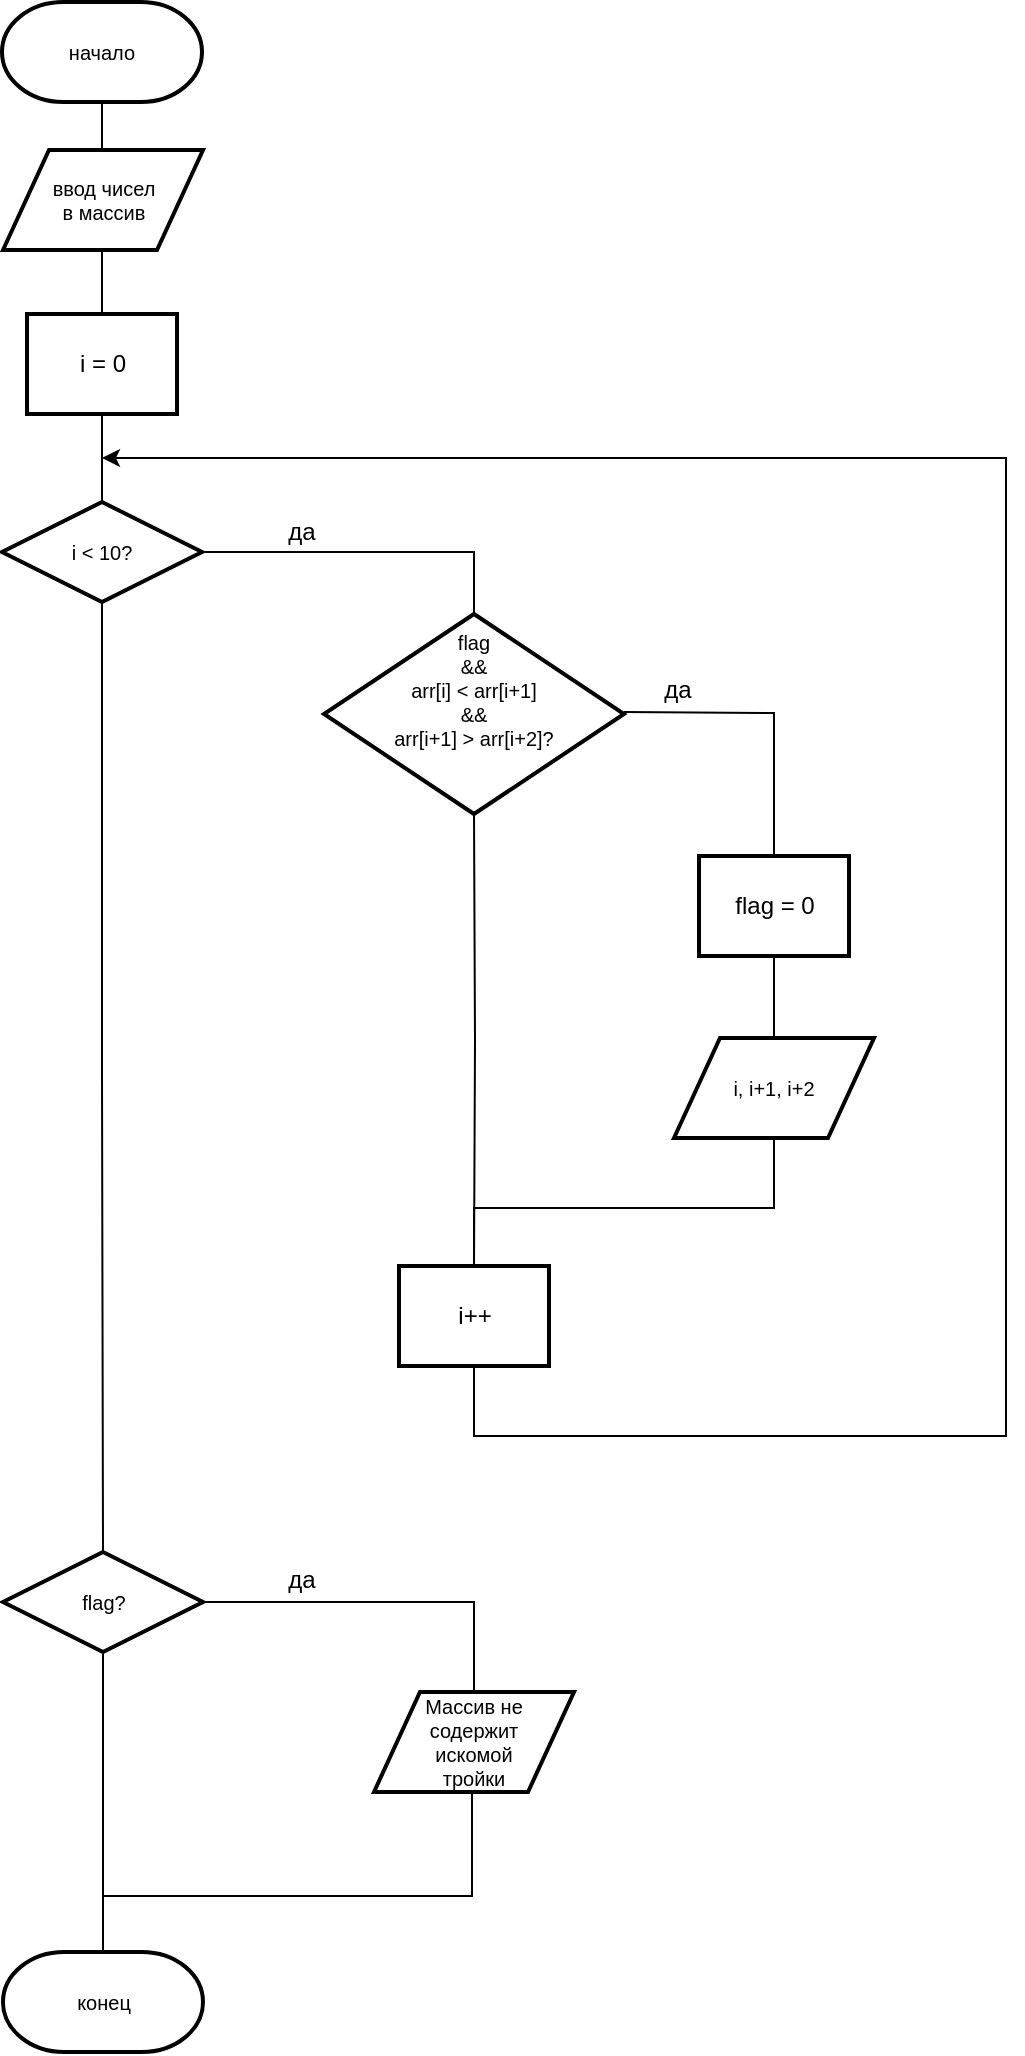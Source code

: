<mxfile version="21.6.8" type="device">
  <diagram name="Общий вид" id="lazlIpi1OaGIUPXyTEgX">
    <mxGraphModel dx="2072" dy="1308" grid="0" gridSize="10" guides="1" tooltips="1" connect="1" arrows="1" fold="1" page="1" pageScale="1" pageWidth="827" pageHeight="1169" background="#FFFFFF" math="0" shadow="0">
      <root>
        <mxCell id="0" />
        <mxCell id="1" parent="0" />
        <mxCell id="PZFTDuiyeYIabkIR8-jf-6" value="" style="edgeStyle=orthogonalEdgeStyle;rounded=0;orthogonalLoop=1;jettySize=auto;html=1;endArrow=none;endFill=0;" parent="1" source="roChRWgFRV01EOa0Ng0v-1" target="roChRWgFRV01EOa0Ng0v-4" edge="1">
          <mxGeometry relative="1" as="geometry" />
        </mxCell>
        <mxCell id="roChRWgFRV01EOa0Ng0v-1" value="начало" style="strokeWidth=2;html=1;shape=mxgraph.flowchart.terminator;whiteSpace=wrap;fontSize=10;" parent="1" vertex="1">
          <mxGeometry x="244" y="27" width="100" height="50" as="geometry" />
        </mxCell>
        <mxCell id="roChRWgFRV01EOa0Ng0v-2" value="конец" style="strokeWidth=2;html=1;shape=mxgraph.flowchart.terminator;whiteSpace=wrap;fontSize=10;" parent="1" vertex="1">
          <mxGeometry x="244.5" y="1002" width="100" height="50" as="geometry" />
        </mxCell>
        <mxCell id="roChRWgFRV01EOa0Ng0v-3" value="ввод чисел&lt;br&gt;в массив" style="shape=parallelogram;html=1;strokeWidth=2;perimeter=parallelogramPerimeter;whiteSpace=wrap;rounded=0;arcSize=12;size=0.23;fontSize=10;" parent="1" vertex="1">
          <mxGeometry x="244.5" y="101" width="100" height="50" as="geometry" />
        </mxCell>
        <mxCell id="PZFTDuiyeYIabkIR8-jf-7" value="" style="edgeStyle=orthogonalEdgeStyle;rounded=0;orthogonalLoop=1;jettySize=auto;html=1;endArrow=none;endFill=0;" parent="1" source="roChRWgFRV01EOa0Ng0v-4" target="roChRWgFRV01EOa0Ng0v-5" edge="1">
          <mxGeometry relative="1" as="geometry" />
        </mxCell>
        <mxCell id="roChRWgFRV01EOa0Ng0v-4" value="i = 0" style="rounded=0;whiteSpace=wrap;html=1;absoluteArcSize=1;arcSize=14;strokeWidth=2;" parent="1" vertex="1">
          <mxGeometry x="256.5" y="183" width="75" height="50" as="geometry" />
        </mxCell>
        <mxCell id="PZFTDuiyeYIabkIR8-jf-8" style="edgeStyle=orthogonalEdgeStyle;rounded=0;orthogonalLoop=1;jettySize=auto;html=1;entryX=0.5;entryY=0;entryDx=0;entryDy=0;entryPerimeter=0;endArrow=none;endFill=0;" parent="1" source="roChRWgFRV01EOa0Ng0v-5" target="roChRWgFRV01EOa0Ng0v-10" edge="1">
          <mxGeometry relative="1" as="geometry" />
        </mxCell>
        <mxCell id="PZFTDuiyeYIabkIR8-jf-9" style="edgeStyle=orthogonalEdgeStyle;rounded=0;orthogonalLoop=1;jettySize=auto;html=1;endArrow=none;endFill=0;entryX=0.5;entryY=0;entryDx=0;entryDy=0;entryPerimeter=0;" parent="1" source="roChRWgFRV01EOa0Ng0v-5" target="PZFTDuiyeYIabkIR8-jf-20" edge="1">
          <mxGeometry relative="1" as="geometry">
            <mxPoint x="294" y="820" as="targetPoint" />
          </mxGeometry>
        </mxCell>
        <mxCell id="roChRWgFRV01EOa0Ng0v-5" value="i &amp;lt; 10?" style="strokeWidth=2;html=1;shape=mxgraph.flowchart.decision;whiteSpace=wrap;fontSize=10;" parent="1" vertex="1">
          <mxGeometry x="244" y="277" width="100" height="50" as="geometry" />
        </mxCell>
        <mxCell id="PZFTDuiyeYIabkIR8-jf-17" style="edgeStyle=orthogonalEdgeStyle;rounded=0;orthogonalLoop=1;jettySize=auto;html=1;" parent="1" source="roChRWgFRV01EOa0Ng0v-6" edge="1">
          <mxGeometry relative="1" as="geometry">
            <mxPoint x="294" y="255" as="targetPoint" />
            <Array as="points">
              <mxPoint x="480" y="744" />
              <mxPoint x="746" y="744" />
              <mxPoint x="746" y="255" />
              <mxPoint x="294" y="255" />
            </Array>
          </mxGeometry>
        </mxCell>
        <mxCell id="roChRWgFRV01EOa0Ng0v-6" value="i++" style="rounded=0;whiteSpace=wrap;html=1;absoluteArcSize=1;arcSize=14;strokeWidth=2;" parent="1" vertex="1">
          <mxGeometry x="442.5" y="659" width="75" height="50" as="geometry" />
        </mxCell>
        <mxCell id="PZFTDuiyeYIabkIR8-jf-10" style="edgeStyle=orthogonalEdgeStyle;rounded=0;orthogonalLoop=1;jettySize=auto;html=1;entryX=0.5;entryY=0;entryDx=0;entryDy=0;endArrow=none;endFill=0;" parent="1" target="PZFTDuiyeYIabkIR8-jf-1" edge="1">
          <mxGeometry relative="1" as="geometry">
            <mxPoint x="555" y="382" as="sourcePoint" />
          </mxGeometry>
        </mxCell>
        <mxCell id="PZFTDuiyeYIabkIR8-jf-13" style="edgeStyle=orthogonalEdgeStyle;rounded=0;orthogonalLoop=1;jettySize=auto;html=1;entryX=0.5;entryY=0;entryDx=0;entryDy=0;endArrow=none;endFill=0;" parent="1" target="roChRWgFRV01EOa0Ng0v-6" edge="1">
          <mxGeometry relative="1" as="geometry">
            <mxPoint x="480" y="432" as="sourcePoint" />
          </mxGeometry>
        </mxCell>
        <mxCell id="roChRWgFRV01EOa0Ng0v-10" value="flag&lt;br&gt;&amp;amp;&amp;amp;&lt;br&gt;arr[i] &amp;lt; arr[i+1]&lt;br&gt;&amp;amp;&amp;amp;&lt;br&gt;arr[i+1] &amp;gt; arr[i+2]?&lt;br&gt;&lt;br&gt;&amp;nbsp;" style="strokeWidth=2;html=1;shape=mxgraph.flowchart.decision;whiteSpace=wrap;fontSize=10;" parent="1" vertex="1">
          <mxGeometry x="405" y="333" width="150" height="100" as="geometry" />
        </mxCell>
        <mxCell id="PZFTDuiyeYIabkIR8-jf-11" value="" style="edgeStyle=orthogonalEdgeStyle;rounded=0;orthogonalLoop=1;jettySize=auto;html=1;endArrow=none;endFill=0;" parent="1" source="PZFTDuiyeYIabkIR8-jf-1" target="PZFTDuiyeYIabkIR8-jf-3" edge="1">
          <mxGeometry relative="1" as="geometry" />
        </mxCell>
        <mxCell id="PZFTDuiyeYIabkIR8-jf-1" value="flag = 0" style="rounded=0;whiteSpace=wrap;html=1;absoluteArcSize=1;arcSize=14;strokeWidth=2;" parent="1" vertex="1">
          <mxGeometry x="592.5" y="454" width="75" height="50" as="geometry" />
        </mxCell>
        <mxCell id="PZFTDuiyeYIabkIR8-jf-15" style="edgeStyle=orthogonalEdgeStyle;rounded=0;orthogonalLoop=1;jettySize=auto;html=1;entryX=0.5;entryY=0;entryDx=0;entryDy=0;endArrow=none;endFill=0;exitX=0.5;exitY=1;exitDx=0;exitDy=0;" parent="1" source="PZFTDuiyeYIabkIR8-jf-3" target="roChRWgFRV01EOa0Ng0v-6" edge="1">
          <mxGeometry relative="1" as="geometry">
            <mxPoint x="609.0" y="594.0" as="sourcePoint" />
            <Array as="points">
              <mxPoint x="630" y="630" />
              <mxPoint x="480" y="630" />
            </Array>
          </mxGeometry>
        </mxCell>
        <mxCell id="PZFTDuiyeYIabkIR8-jf-3" value="i, i+1, i+2" style="shape=parallelogram;html=1;strokeWidth=2;perimeter=parallelogramPerimeter;whiteSpace=wrap;rounded=0;arcSize=12;size=0.23;fontSize=10;" parent="1" vertex="1">
          <mxGeometry x="580" y="545" width="100" height="50" as="geometry" />
        </mxCell>
        <mxCell id="PZFTDuiyeYIabkIR8-jf-24" style="edgeStyle=orthogonalEdgeStyle;rounded=0;orthogonalLoop=1;jettySize=auto;html=1;entryX=0.5;entryY=0;entryDx=0;entryDy=0;entryPerimeter=0;endArrow=none;endFill=0;exitX=0.49;exitY=0.998;exitDx=0;exitDy=0;exitPerimeter=0;" parent="1" source="PZFTDuiyeYIabkIR8-jf-5" target="roChRWgFRV01EOa0Ng0v-2" edge="1">
          <mxGeometry relative="1" as="geometry">
            <Array as="points">
              <mxPoint x="479" y="974" />
              <mxPoint x="294" y="974" />
            </Array>
            <mxPoint x="478" y="934" as="sourcePoint" />
          </mxGeometry>
        </mxCell>
        <mxCell id="PZFTDuiyeYIabkIR8-jf-5" value="Массив не &lt;br&gt;содержит&lt;br&gt;искомой &lt;br&gt;тройки" style="shape=parallelogram;html=1;strokeWidth=2;perimeter=parallelogramPerimeter;whiteSpace=wrap;rounded=0;arcSize=12;size=0.23;fontSize=10;" parent="1" vertex="1">
          <mxGeometry x="430" y="872" width="100" height="50" as="geometry" />
        </mxCell>
        <mxCell id="PZFTDuiyeYIabkIR8-jf-18" value="да" style="text;html=1;strokeColor=none;fillColor=none;align=center;verticalAlign=middle;whiteSpace=wrap;rounded=0;" parent="1" vertex="1">
          <mxGeometry x="364" y="277" width="60" height="30" as="geometry" />
        </mxCell>
        <mxCell id="PZFTDuiyeYIabkIR8-jf-19" value="да" style="text;html=1;strokeColor=none;fillColor=none;align=center;verticalAlign=middle;whiteSpace=wrap;rounded=0;" parent="1" vertex="1">
          <mxGeometry x="552" y="356" width="60" height="30" as="geometry" />
        </mxCell>
        <mxCell id="PZFTDuiyeYIabkIR8-jf-22" style="edgeStyle=orthogonalEdgeStyle;rounded=0;orthogonalLoop=1;jettySize=auto;html=1;endArrow=none;endFill=0;" parent="1" source="PZFTDuiyeYIabkIR8-jf-20" target="PZFTDuiyeYIabkIR8-jf-5" edge="1">
          <mxGeometry relative="1" as="geometry" />
        </mxCell>
        <mxCell id="PZFTDuiyeYIabkIR8-jf-23" style="edgeStyle=orthogonalEdgeStyle;rounded=0;orthogonalLoop=1;jettySize=auto;html=1;entryX=0.5;entryY=0;entryDx=0;entryDy=0;entryPerimeter=0;endArrow=none;endFill=0;" parent="1" source="PZFTDuiyeYIabkIR8-jf-20" target="roChRWgFRV01EOa0Ng0v-2" edge="1">
          <mxGeometry relative="1" as="geometry" />
        </mxCell>
        <mxCell id="PZFTDuiyeYIabkIR8-jf-20" value="flag?" style="strokeWidth=2;html=1;shape=mxgraph.flowchart.decision;whiteSpace=wrap;fontSize=10;" parent="1" vertex="1">
          <mxGeometry x="244.5" y="802" width="100" height="50" as="geometry" />
        </mxCell>
        <mxCell id="PZFTDuiyeYIabkIR8-jf-26" value="да" style="text;html=1;strokeColor=none;fillColor=none;align=center;verticalAlign=middle;whiteSpace=wrap;rounded=0;" parent="1" vertex="1">
          <mxGeometry x="364" y="801" width="60" height="30" as="geometry" />
        </mxCell>
      </root>
    </mxGraphModel>
  </diagram>
</mxfile>
